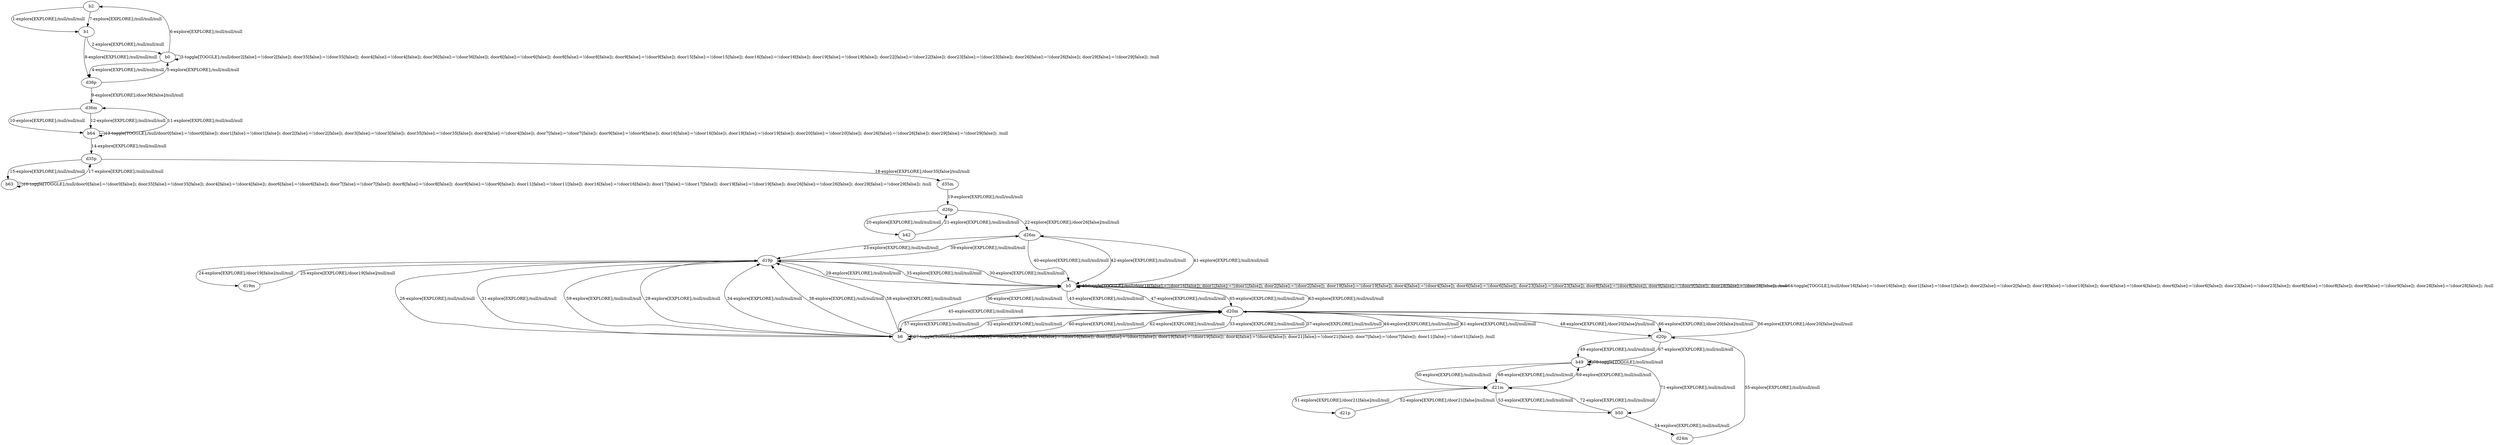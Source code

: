 # Total number of goals covered by this test: 1
# b50 --> d21m

digraph g {
"b2" -> "b1" [label = "1-explore[EXPLORE];/null/null/null"];
"b1" -> "b0" [label = "2-explore[EXPLORE];/null/null/null"];
"b0" -> "b0" [label = "3-toggle[TOGGLE];/null/door2[false]:=!(door2[false]); door35[false]:=!(door35[false]); door4[false]:=!(door4[false]); door36[false]:=!(door36[false]); door6[false]:=!(door6[false]); door8[false]:=!(door8[false]); door9[false]:=!(door9[false]); door15[false]:=!(door15[false]); door16[false]:=!(door16[false]); door19[false]:=!(door19[false]); door22[false]:=!(door22[false]); door23[false]:=!(door23[false]); door26[false]:=!(door26[false]); door29[false]:=!(door29[false]); /null"];
"b0" -> "d36p" [label = "4-explore[EXPLORE];/null/null/null"];
"d36p" -> "b0" [label = "5-explore[EXPLORE];/null/null/null"];
"b0" -> "b2" [label = "6-explore[EXPLORE];/null/null/null"];
"b2" -> "b1" [label = "7-explore[EXPLORE];/null/null/null"];
"b1" -> "d36p" [label = "8-explore[EXPLORE];/null/null/null"];
"d36p" -> "d36m" [label = "9-explore[EXPLORE];/door36[false]/null/null"];
"d36m" -> "b64" [label = "10-explore[EXPLORE];/null/null/null"];
"b64" -> "d36m" [label = "11-explore[EXPLORE];/null/null/null"];
"d36m" -> "b64" [label = "12-explore[EXPLORE];/null/null/null"];
"b64" -> "b64" [label = "13-toggle[TOGGLE];/null/door0[false]:=!(door0[false]); door1[false]:=!(door1[false]); door2[false]:=!(door2[false]); door3[false]:=!(door3[false]); door35[false]:=!(door35[false]); door4[false]:=!(door4[false]); door7[false]:=!(door7[false]); door9[false]:=!(door9[false]); door16[false]:=!(door16[false]); door19[false]:=!(door19[false]); door20[false]:=!(door20[false]); door26[false]:=!(door26[false]); door29[false]:=!(door29[false]); /null"];
"b64" -> "d35p" [label = "14-explore[EXPLORE];/null/null/null"];
"d35p" -> "b63" [label = "15-explore[EXPLORE];/null/null/null"];
"b63" -> "b63" [label = "16-toggle[TOGGLE];/null/door0[false]:=!(door0[false]); door35[false]:=!(door35[false]); door4[false]:=!(door4[false]); door6[false]:=!(door6[false]); door7[false]:=!(door7[false]); door8[false]:=!(door8[false]); door9[false]:=!(door9[false]); door11[false]:=!(door11[false]); door16[false]:=!(door16[false]); door17[false]:=!(door17[false]); door19[false]:=!(door19[false]); door26[false]:=!(door26[false]); door29[false]:=!(door29[false]); /null"];
"b63" -> "d35p" [label = "17-explore[EXPLORE];/null/null/null"];
"d35p" -> "d35m" [label = "18-explore[EXPLORE];/door35[false]/null/null"];
"d35m" -> "d26p" [label = "19-explore[EXPLORE];/null/null/null"];
"d26p" -> "b42" [label = "20-explore[EXPLORE];/null/null/null"];
"b42" -> "d26p" [label = "21-explore[EXPLORE];/null/null/null"];
"d26p" -> "d26m" [label = "22-explore[EXPLORE];/door26[false]/null/null"];
"d26m" -> "d19p" [label = "23-explore[EXPLORE];/null/null/null"];
"d19p" -> "d19m" [label = "24-explore[EXPLORE];/door19[false]/null/null"];
"d19m" -> "d19p" [label = "25-explore[EXPLORE];/door19[false]/null/null"];
"d19p" -> "b6" [label = "26-explore[EXPLORE];/null/null/null"];
"b6" -> "b6" [label = "27-toggle[TOGGLE];/null/door0[false]:=!(door0[false]); door16[false]:=!(door16[false]); door1[false]:=!(door1[false]); door19[false]:=!(door19[false]); door4[false]:=!(door4[false]); door21[false]:=!(door21[false]); door7[false]:=!(door7[false]); door11[false]:=!(door11[false]); /null"];
"b6" -> "d19p" [label = "28-explore[EXPLORE];/null/null/null"];
"d19p" -> "b5" [label = "29-explore[EXPLORE];/null/null/null"];
"b5" -> "d19p" [label = "30-explore[EXPLORE];/null/null/null"];
"d19p" -> "b6" [label = "31-explore[EXPLORE];/null/null/null"];
"b6" -> "d20m" [label = "32-explore[EXPLORE];/null/null/null"];
"d20m" -> "b6" [label = "33-explore[EXPLORE];/null/null/null"];
"b6" -> "d19p" [label = "34-explore[EXPLORE];/null/null/null"];
"d19p" -> "b5" [label = "35-explore[EXPLORE];/null/null/null"];
"b5" -> "d20m" [label = "36-explore[EXPLORE];/null/null/null"];
"d20m" -> "b6" [label = "37-explore[EXPLORE];/null/null/null"];
"b6" -> "d19p" [label = "38-explore[EXPLORE];/null/null/null"];
"d19p" -> "d26m" [label = "39-explore[EXPLORE];/null/null/null"];
"d26m" -> "b5" [label = "40-explore[EXPLORE];/null/null/null"];
"b5" -> "d26m" [label = "41-explore[EXPLORE];/null/null/null"];
"d26m" -> "b5" [label = "42-explore[EXPLORE];/null/null/null"];
"b5" -> "d20m" [label = "43-explore[EXPLORE];/null/null/null"];
"d20m" -> "b6" [label = "44-explore[EXPLORE];/null/null/null"];
"b6" -> "b5" [label = "45-explore[EXPLORE];/null/null/null"];
"b5" -> "b5" [label = "46-toggle[TOGGLE];/null/door16[false]:=!(door16[false]); door1[false]:=!(door1[false]); door2[false]:=!(door2[false]); door19[false]:=!(door19[false]); door4[false]:=!(door4[false]); door6[false]:=!(door6[false]); door23[false]:=!(door23[false]); door8[false]:=!(door8[false]); door9[false]:=!(door9[false]); door28[false]:=!(door28[false]); /null"];
"b5" -> "d20m" [label = "47-explore[EXPLORE];/null/null/null"];
"d20m" -> "d20p" [label = "48-explore[EXPLORE];/door20[false]/null/null"];
"d20p" -> "b49" [label = "49-explore[EXPLORE];/null/null/null"];
"b49" -> "d21m" [label = "50-explore[EXPLORE];/null/null/null"];
"d21m" -> "d21p" [label = "51-explore[EXPLORE];/door21[false]/null/null"];
"d21p" -> "d21m" [label = "52-explore[EXPLORE];/door21[false]/null/null"];
"d21m" -> "b50" [label = "53-explore[EXPLORE];/null/null/null"];
"b50" -> "d24m" [label = "54-explore[EXPLORE];/null/null/null"];
"d24m" -> "d20p" [label = "55-explore[EXPLORE];/null/null/null"];
"d20p" -> "d20m" [label = "56-explore[EXPLORE];/door20[false]/null/null"];
"d20m" -> "b6" [label = "57-explore[EXPLORE];/null/null/null"];
"b6" -> "d19p" [label = "58-explore[EXPLORE];/null/null/null"];
"d19p" -> "b6" [label = "59-explore[EXPLORE];/null/null/null"];
"b6" -> "d20m" [label = "60-explore[EXPLORE];/null/null/null"];
"d20m" -> "b6" [label = "61-explore[EXPLORE];/null/null/null"];
"b6" -> "d20m" [label = "62-explore[EXPLORE];/null/null/null"];
"d20m" -> "b5" [label = "63-explore[EXPLORE];/null/null/null"];
"b5" -> "b5" [label = "64-toggle[TOGGLE];/null/door16[false]:=!(door16[false]); door1[false]:=!(door1[false]); door2[false]:=!(door2[false]); door19[false]:=!(door19[false]); door4[false]:=!(door4[false]); door6[false]:=!(door6[false]); door23[false]:=!(door23[false]); door8[false]:=!(door8[false]); door9[false]:=!(door9[false]); door28[false]:=!(door28[false]); /null"];
"b5" -> "d20m" [label = "65-explore[EXPLORE];/null/null/null"];
"d20m" -> "d20p" [label = "66-explore[EXPLORE];/door20[false]/null/null"];
"d20p" -> "b49" [label = "67-explore[EXPLORE];/null/null/null"];
"b49" -> "d21m" [label = "68-explore[EXPLORE];/null/null/null"];
"d21m" -> "b49" [label = "69-explore[EXPLORE];/null/null/null"];
"b49" -> "b49" [label = "70-toggle[TOGGLE];/null/null/null"];
"b49" -> "b50" [label = "71-explore[EXPLORE];/null/null/null"];
"b50" -> "d21m" [label = "72-explore[EXPLORE];/null/null/null"];
}